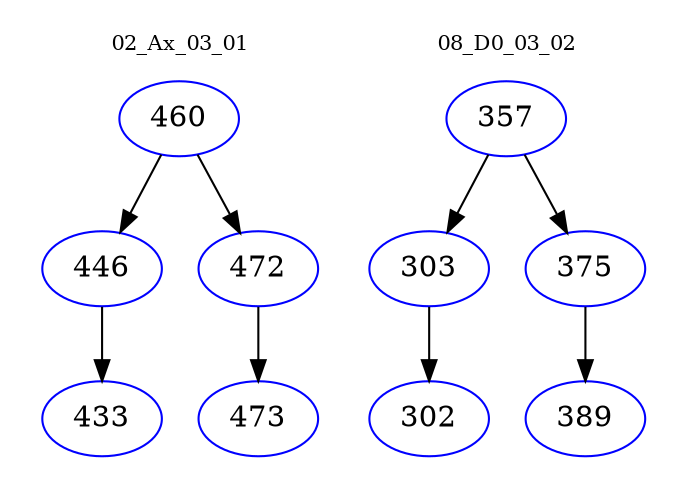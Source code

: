 digraph{
subgraph cluster_0 {
color = white
label = "02_Ax_03_01";
fontsize=10;
T0_460 [label="460", color="blue"]
T0_460 -> T0_446 [color="black"]
T0_446 [label="446", color="blue"]
T0_446 -> T0_433 [color="black"]
T0_433 [label="433", color="blue"]
T0_460 -> T0_472 [color="black"]
T0_472 [label="472", color="blue"]
T0_472 -> T0_473 [color="black"]
T0_473 [label="473", color="blue"]
}
subgraph cluster_1 {
color = white
label = "08_D0_03_02";
fontsize=10;
T1_357 [label="357", color="blue"]
T1_357 -> T1_303 [color="black"]
T1_303 [label="303", color="blue"]
T1_303 -> T1_302 [color="black"]
T1_302 [label="302", color="blue"]
T1_357 -> T1_375 [color="black"]
T1_375 [label="375", color="blue"]
T1_375 -> T1_389 [color="black"]
T1_389 [label="389", color="blue"]
}
}
